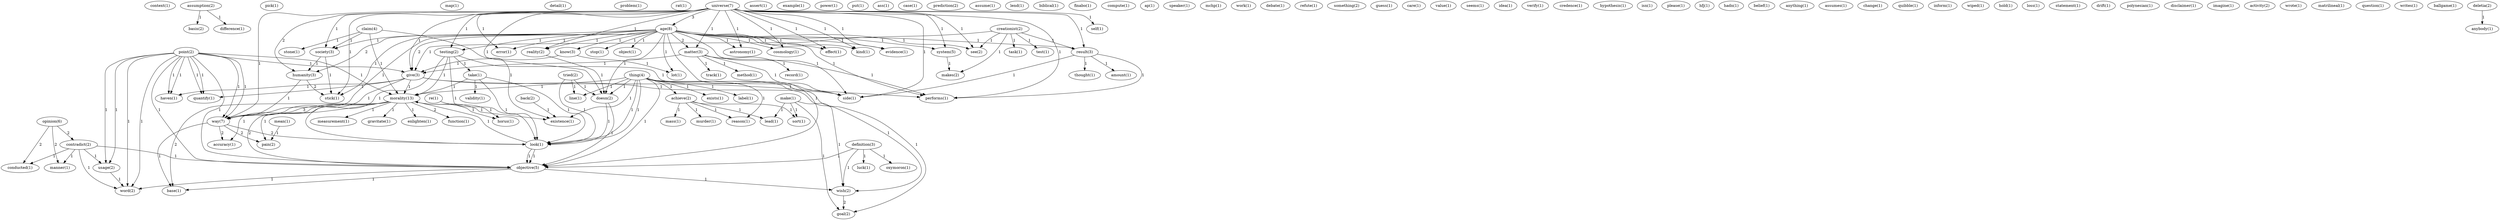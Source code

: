 digraph G {
  context [ label="context(1)" ];
  assumption [ label="assumption(2)" ];
  basis [ label="basis(2)" ];
  difference [ label="difference(1)" ];
  pick [ label="pick(1)" ];
  map [ label="map(1)" ];
  detail [ label="detail(1)" ];
  problem [ label="problem(1)" ];
  rat [ label="rat(1)" ];
  opinion [ label="opinion(6)" ];
  contradict [ label="contradict(2)" ];
  conducted [ label="conducted(1)" ];
  manner [ label="manner(1)" ];
  assert [ label="assert(1)" ];
  example [ label="example(1)" ];
  claim [ label="claim(4)" ];
  society [ label="society(3)" ];
  morality [ label="morality(13)" ];
  existence [ label="existence(1)" ];
  stone [ label="stone(1)" ];
  power [ label="power(1)" ];
  put [ label="put(1)" ];
  usage [ label="usage(2)" ];
  objective [ label="objective(5)" ];
  word [ label="word(2)" ];
  universe [ label="universe(7)" ];
  age [ label="age(8)" ];
  error [ label="error(1)" ];
  testing [ label="testing(2)" ];
  self [ label="self(1)" ];
  matter [ label="matter(3)" ];
  system [ label="system(5)" ];
  result [ label="result(3)" ];
  evidence [ label="evidence(1)" ];
  reality [ label="reality(2)" ];
  give [ label="give(3)" ];
  humanity [ label="humanity(3)" ];
  astronomy [ label="astronomy(1)" ];
  cosmology [ label="cosmology(1)" ];
  performs [ label="performs(1)" ];
  effect [ label="effect(1)" ];
  doesn [ label="doesn(2)" ];
  way [ label="way(7)" ];
  side [ label="side(1)" ];
  see [ label="see(2)" ];
  kind [ label="kind(1)" ];
  stick [ label="stick(1)" ];
  ass [ label="ass(1)" ];
  definition [ label="definition(3)" ];
  luck [ label="luck(1)" ];
  oxymoron [ label="oxymoron(1)" ];
  wish [ label="wish(2)" ];
  case [ label="case(1)" ];
  prediction [ label="prediction(2)" ];
  assume [ label="assume(1)" ];
  creationist [ label="creationist(2)" ];
  makes [ label="makes(2)" ];
  task [ label="task(1)" ];
  test [ label="test(1)" ];
  back [ label="back(2)" ];
  thing [ label="thing(4)" ];
  achieve [ label="achieve(2)" ];
  exists [ label="exists(1)" ];
  look [ label="look(3)" ];
  label [ label="label(1)" ];
  line [ label="line(1)" ];
  reason [ label="reason(1)" ];
  look [ label="look(1)" ];
  goal [ label="goal(2)" ];
  lend [ label="lend(1)" ];
  biblical [ label="biblical(1)" ];
  finabo [ label="finabo(1)" ];
  compute [ label="compute(1)" ];
  ap [ label="ap(1)" ];
  speaker [ label="speaker(1)" ];
  know [ label="know(3)" ];
  stop [ label="stop(1)" ];
  lot [ label="lot(1)" ];
  object [ label="object(1)" ];
  mass [ label="mass(1)" ];
  murder [ label="murder(1)" ];
  sort [ label="sort(1)" ];
  lead [ label="lead(1)" ];
  take [ label="take(1)" ];
  mchp [ label="mchp(1)" ];
  work [ label="work(1)" ];
  point [ label="point(1)" ];
  haven [ label="haven(1)" ];
  quantify [ label="quantify(1)" ];
  debate [ label="debate(1)" ];
  refute [ label="refute(1)" ];
  track [ label="track(1)" ];
  method [ label="method(1)" ];
  record [ label="record(1)" ];
  validity [ label="validity(1)" ];
  mean [ label="mean(1)" ];
  pain [ label="pain(2)" ];
  something [ label="something(2)" ];
  guess [ label="guess(1)" ];
  thought [ label="thought(1)" ];
  amount [ label="amount(1)" ];
  care [ label="care(1)" ];
  value [ label="value(1)" ];
  seems [ label="seems(1)" ];
  idea [ label="idea(1)" ];
  verify [ label="verify(1)" ];
  credence [ label="credence(1)" ];
  hypothesis [ label="hypothesis(1)" ];
  isn [ label="isn(1)" ];
  please [ label="please(1)" ];
  hfj [ label="hfj(1)" ];
  hadn [ label="hadn(1)" ];
  enlighten [ label="enlighten(1)" ];
  function [ label="function(1)" ];
  measurement [ label="measurement(1)" ];
  gravitate [ label="gravitate(1)" ];
  base [ label="base(1)" ];
  accuracy [ label="accuracy(1)" ];
  horus [ label="horus(1)" ];
  point [ label="point(2)" ];
  belief [ label="belief(1)" ];
  anything [ label="anything(1)" ];
  assumes [ label="assumes(1)" ];
  change [ label="change(1)" ];
  quibble [ label="quibble(1)" ];
  inform [ label="inform(1)" ];
  re [ label="re(1)" ];
  wiped [ label="wiped(1)" ];
  make [ label="make(1)" ];
  hold [ label="hold(1)" ];
  loss [ label="loss(1)" ];
  statement [ label="statement(1)" ];
  tried [ label="tried(2)" ];
  drift [ label="drift(1)" ];
  polynesian [ label="polynesian(1)" ];
  disclaimer [ label="disclaimer(1)" ];
  imagine [ label="imagine(1)" ];
  activity [ label="activity(2)" ];
  wrote [ label="wrote(1)" ];
  matrilineal [ label="matrilineal(1)" ];
  question [ label="question(1)" ];
  writes [ label="writes(1)" ];
  ballgame [ label="ballgame(1)" ];
  deletia [ label="deletia(2)" ];
  anybody [ label="anybody(1)" ];
  assumption -> basis [ label="1" ];
  assumption -> difference [ label="1" ];
  opinion -> contradict [ label="2" ];
  opinion -> conducted [ label="2" ];
  opinion -> manner [ label="2" ];
  claim -> society [ label="1" ];
  claim -> morality [ label="1" ];
  claim -> existence [ label="1" ];
  claim -> stone [ label="1" ];
  contradict -> conducted [ label="1" ];
  contradict -> manner [ label="1" ];
  contradict -> usage [ label="1" ];
  contradict -> objective [ label="1" ];
  contradict -> word [ label="1" ];
  universe -> age [ label="3" ];
  universe -> error [ label="1" ];
  universe -> testing [ label="1" ];
  universe -> self [ label="1" ];
  universe -> matter [ label="1" ];
  universe -> society [ label="1" ];
  universe -> system [ label="1" ];
  universe -> result [ label="1" ];
  universe -> evidence [ label="1" ];
  universe -> reality [ label="1" ];
  universe -> give [ label="1" ];
  universe -> humanity [ label="2" ];
  universe -> astronomy [ label="1" ];
  universe -> cosmology [ label="1" ];
  universe -> performs [ label="1" ];
  universe -> effect [ label="1" ];
  universe -> doesn [ label="1" ];
  universe -> way [ label="1" ];
  universe -> side [ label="1" ];
  universe -> see [ label="1" ];
  universe -> kind [ label="1" ];
  universe -> stick [ label="1" ];
  definition -> luck [ label="1" ];
  definition -> oxymoron [ label="1" ];
  definition -> objective [ label="1" ];
  definition -> wish [ label="1" ];
  creationist -> result [ label="1" ];
  creationist -> makes [ label="1" ];
  creationist -> task [ label="1" ];
  creationist -> give [ label="1" ];
  creationist -> test [ label="1" ];
  creationist -> see [ label="1" ];
  back -> existence [ label="1" ];
  thing -> achieve [ label="1" ];
  thing -> exists [ label="1" ];
  thing -> look [ label="1" ];
  thing -> label [ label="1" ];
  thing -> morality [ label="1" ];
  thing -> line [ label="1" ];
  thing -> existence [ label="1" ];
  thing -> reason [ label="1" ];
  thing -> doesn [ label="1" ];
  thing -> look [ label="1" ];
  thing -> objective [ label="1" ];
  thing -> wish [ label="1" ];
  thing -> goal [ label="1" ];
  age -> error [ label="1" ];
  age -> testing [ label="1" ];
  age -> matter [ label="2" ];
  age -> society [ label="1" ];
  age -> system [ label="1" ];
  age -> know [ label="1" ];
  age -> result [ label="1" ];
  age -> evidence [ label="1" ];
  age -> reality [ label="1" ];
  age -> give [ label="2" ];
  age -> humanity [ label="2" ];
  age -> astronomy [ label="1" ];
  age -> cosmology [ label="1" ];
  age -> performs [ label="1" ];
  age -> effect [ label="1" ];
  age -> stop [ label="1" ];
  age -> doesn [ label="1" ];
  age -> way [ label="1" ];
  age -> objective [ label="1" ];
  age -> side [ label="1" ];
  age -> see [ label="1" ];
  age -> kind [ label="1" ];
  age -> lot [ label="1" ];
  age -> object [ label="1" ];
  age -> stick [ label="1" ];
  achieve -> mass [ label="1" ];
  achieve -> murder [ label="1" ];
  achieve -> sort [ label="1" ];
  achieve -> lead [ label="1" ];
  achieve -> reason [ label="1" ];
  testing -> take [ label="1" ];
  testing -> look [ label="1" ];
  testing -> morality [ label="1" ];
  testing -> look [ label="1" ];
  testing -> side [ label="1" ];
  point -> give [ label="1" ];
  point -> morality [ label="1" ];
  point -> haven [ label="1" ];
  point -> quantify [ label="1" ];
  point -> usage [ label="1" ];
  point -> way [ label="1" ];
  point -> objective [ label="1" ];
  point -> word [ label="1" ];
  matter -> track [ label="1" ];
  matter -> method [ label="1" ];
  matter -> give [ label="1" ];
  matter -> performs [ label="1" ];
  matter -> record [ label="1" ];
  matter -> side [ label="1" ];
  take -> look [ label="1" ];
  take -> validity [ label="1" ];
  take -> morality [ label="1" ];
  take -> look [ label="1" ];
  mean -> pain [ label="1" ];
  look -> morality [ label="1" ];
  look -> objective [ label="1" ];
  society -> humanity [ label="1" ];
  society -> stick [ label="1" ];
  system -> makes [ label="1" ];
  know -> give [ label="1" ];
  know -> lot [ label="1" ];
  result -> thought [ label="1" ];
  result -> performs [ label="1" ];
  result -> amount [ label="1" ];
  result -> side [ label="1" ];
  reality -> doesn [ label="1" ];
  give -> morality [ label="1" ];
  give -> performs [ label="1" ];
  give -> haven [ label="1" ];
  give -> quantify [ label="1" ];
  give -> way [ label="1" ];
  give -> side [ label="1" ];
  humanity -> way [ label="1" ];
  humanity -> stick [ label="2" ];
  morality -> enlighten [ label="1" ];
  morality -> existence [ label="1" ];
  morality -> function [ label="2" ];
  morality -> measurement [ label="1" ];
  morality -> way [ label="3" ];
  morality -> gravitate [ label="1" ];
  morality -> objective [ label="2" ];
  morality -> base [ label="2" ];
  morality -> accuracy [ label="1" ];
  morality -> horus [ label="1" ];
  morality -> pain [ label="1" ];
  point -> haven [ label="1" ];
  point -> quantify [ label="1" ];
  point -> usage [ label="1" ];
  point -> way [ label="1" ];
  point -> objective [ label="1" ];
  point -> word [ label="1" ];
  re -> horus [ label="1" ];
  make -> sort [ label="1" ];
  make -> lead [ label="1" ];
  make -> wish [ label="1" ];
  make -> goal [ label="1" ];
  tried -> line [ label="1" ];
  tried -> doesn [ label="1" ];
  tried -> look [ label="1" ];
  usage -> word [ label="1" ];
  doesn -> look [ label="1" ];
  doesn -> objective [ label="1" ];
  way -> look [ label="2" ];
  way -> base [ label="1" ];
  way -> accuracy [ label="2" ];
  way -> pain [ label="2" ];
  look -> objective [ label="1" ];
  objective -> base [ label="1" ];
  objective -> word [ label="1" ];
  objective -> wish [ label="1" ];
  deletia -> anybody [ label="1" ];
  wish -> goal [ label="2" ];
}
